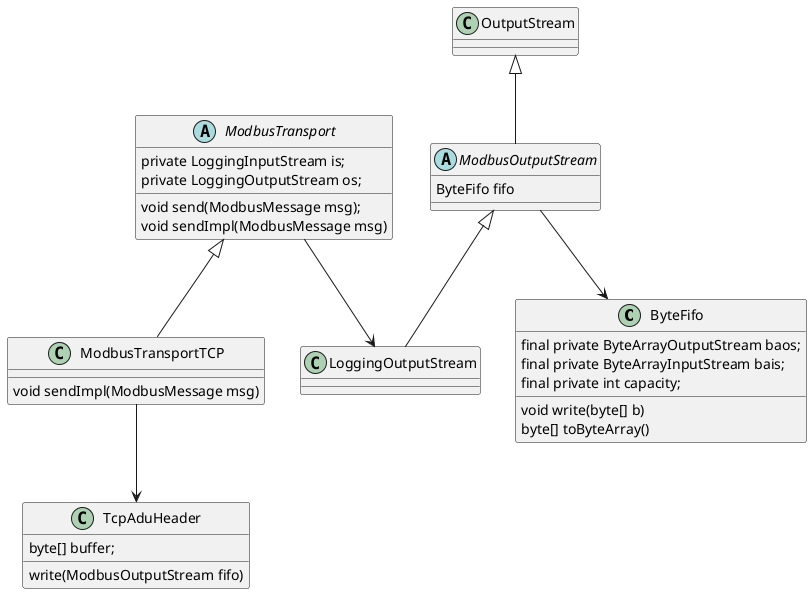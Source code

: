 @startuml
class ByteFifo{
    final private ByteArrayOutputStream baos;
    final private ByteArrayInputStream bais;
    final private int capacity;

    void write(byte[] b)
    byte[] toByteArray()
}

abstract class ModbusOutputStream extends OutputStream {
    ByteFifo fifo
}

class LoggingOutputStream extends ModbusOutputStream{}

abstract class ModbusTransport{
     private LoggingInputStream is;
     private LoggingOutputStream os;
     void send(ModbusMessage msg);
     void sendImpl(ModbusMessage msg)
}

class ModbusTransportTCP extends ModbusTransport{
 void sendImpl(ModbusMessage msg)
}

class TcpAduHeader {
     byte[] buffer;
     write(ModbusOutputStream fifo)
}

ModbusTransport-->LoggingOutputStream
ModbusOutputStream-->ByteFifo
ModbusTransportTCP-->TcpAduHeader
@enduml